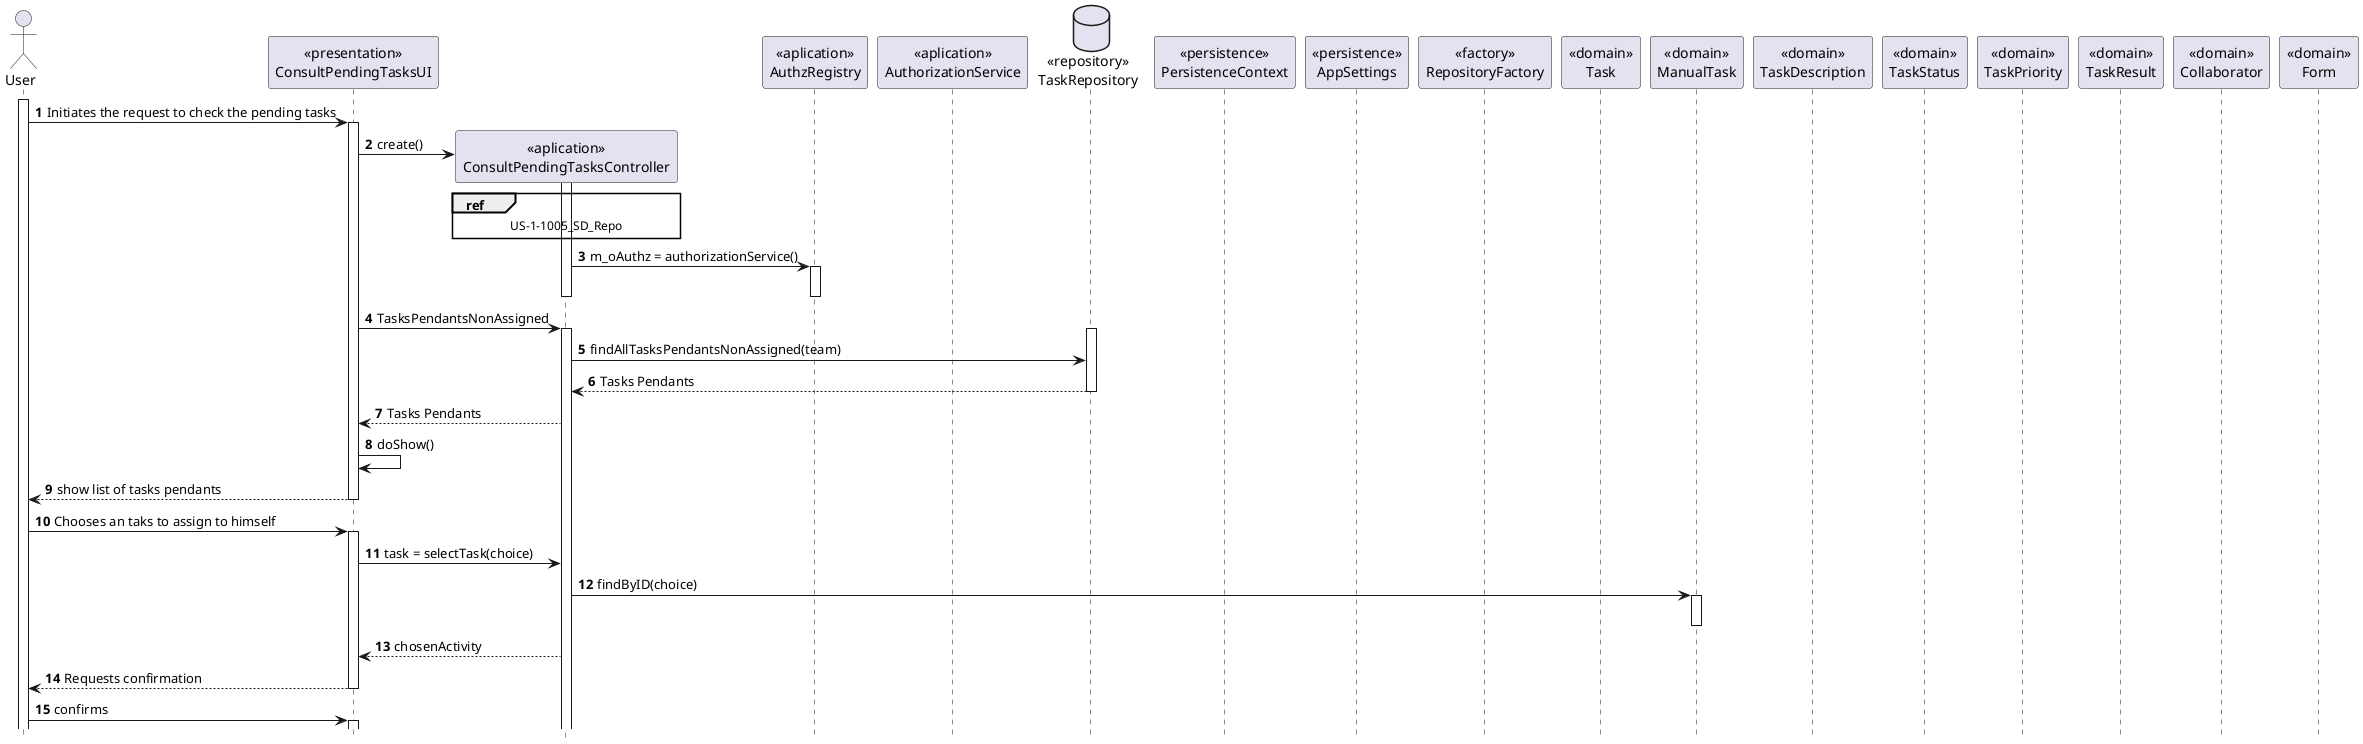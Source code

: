 @startuml
autonumber
hide footbox

actor "User" as USER

participant "<<presentation>>\nConsultPendingTasksUI" as UI
participant "<<aplication>>\nConsultPendingTasksController" as CTRL
participant "<<aplication>>\nAuthzRegistry" as AUTHR
participant "<<aplication>>\nAuthorizationService" as AUTH
database "<<repository>>\nTaskRepository" as TR
participant "<<persistence>>\nPersistenceContext"
participant "<<persistence>>\nAppSettings"
participant "<<factory>>\nRepositoryFactory"
participant "<<domain>>\nTask"
participant "<<domain>>\nManualTask" as MT
participant "<<domain>>\nTaskDescription"
participant "<<domain>>\nTaskStatus"
participant "<<domain>>\nTaskPriority"
participant "<<domain>>\nTaskResult"
participant "<<domain>>\nCollaborator"
participant "<<domain>>\nForm"

activate USER
USER -> UI : Initiates the request to check the pending tasks

activate UI
UI -> CTRL** : create()

activate CTRL
ref over CTRL
US-1-1005_SD_Repo
end ref

CTRL -> AUTHR : m_oAuthz = authorizationService()
activate AUTHR
deactivate CTRL
deactivate AUTHR

UI -> CTRL :TasksPendantsNonAssigned
activate CTRL
activate TR
CTRL -> TR :findAllTasksPendantsNonAssigned(team)

TR -->CTRL: Tasks Pendants
deactivate TR
CTRL -->UI : Tasks Pendants

UI -> UI: doShow()

UI --> USER: show list of tasks pendants

deactivate UI
USER->UI: Chooses an taks to assign to himself
activate UI
UI -> CTRL: task = selectTask(choice)
CTRL -> MT:  findByID(choice)
activate MT
deactivate MT
CTRL -->UI: chosenActivity

UI --> USER: Requests confirmation
deactivate UI
USER -> UI: confirms
activate UI

@enduml